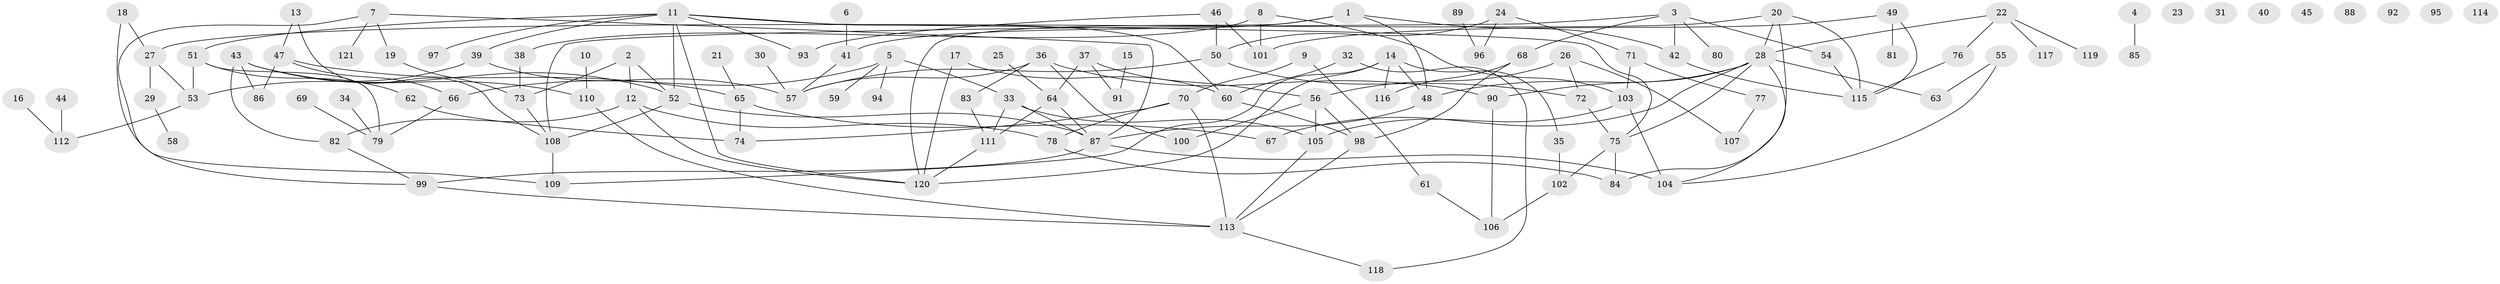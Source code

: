 // Generated by graph-tools (version 1.1) at 2025/25/03/09/25 03:25:17]
// undirected, 121 vertices, 166 edges
graph export_dot {
graph [start="1"]
  node [color=gray90,style=filled];
  1;
  2;
  3;
  4;
  5;
  6;
  7;
  8;
  9;
  10;
  11;
  12;
  13;
  14;
  15;
  16;
  17;
  18;
  19;
  20;
  21;
  22;
  23;
  24;
  25;
  26;
  27;
  28;
  29;
  30;
  31;
  32;
  33;
  34;
  35;
  36;
  37;
  38;
  39;
  40;
  41;
  42;
  43;
  44;
  45;
  46;
  47;
  48;
  49;
  50;
  51;
  52;
  53;
  54;
  55;
  56;
  57;
  58;
  59;
  60;
  61;
  62;
  63;
  64;
  65;
  66;
  67;
  68;
  69;
  70;
  71;
  72;
  73;
  74;
  75;
  76;
  77;
  78;
  79;
  80;
  81;
  82;
  83;
  84;
  85;
  86;
  87;
  88;
  89;
  90;
  91;
  92;
  93;
  94;
  95;
  96;
  97;
  98;
  99;
  100;
  101;
  102;
  103;
  104;
  105;
  106;
  107;
  108;
  109;
  110;
  111;
  112;
  113;
  114;
  115;
  116;
  117;
  118;
  119;
  120;
  121;
  1 -- 41;
  1 -- 42;
  1 -- 48;
  1 -- 120;
  2 -- 12;
  2 -- 52;
  2 -- 73;
  3 -- 42;
  3 -- 54;
  3 -- 68;
  3 -- 80;
  3 -- 108;
  4 -- 85;
  5 -- 33;
  5 -- 59;
  5 -- 66;
  5 -- 94;
  6 -- 41;
  7 -- 19;
  7 -- 87;
  7 -- 99;
  7 -- 121;
  8 -- 38;
  8 -- 101;
  8 -- 103;
  9 -- 61;
  9 -- 70;
  10 -- 110;
  11 -- 39;
  11 -- 51;
  11 -- 52;
  11 -- 60;
  11 -- 75;
  11 -- 93;
  11 -- 97;
  11 -- 120;
  12 -- 78;
  12 -- 82;
  12 -- 120;
  13 -- 47;
  13 -- 108;
  14 -- 35;
  14 -- 48;
  14 -- 109;
  14 -- 116;
  14 -- 120;
  15 -- 91;
  16 -- 112;
  17 -- 60;
  17 -- 120;
  18 -- 27;
  18 -- 109;
  19 -- 73;
  20 -- 27;
  20 -- 28;
  20 -- 84;
  20 -- 115;
  21 -- 65;
  22 -- 28;
  22 -- 76;
  22 -- 117;
  22 -- 119;
  24 -- 50;
  24 -- 71;
  24 -- 96;
  25 -- 64;
  26 -- 56;
  26 -- 72;
  26 -- 107;
  27 -- 29;
  27 -- 53;
  28 -- 48;
  28 -- 63;
  28 -- 67;
  28 -- 75;
  28 -- 90;
  28 -- 104;
  29 -- 58;
  30 -- 57;
  32 -- 60;
  32 -- 118;
  33 -- 87;
  33 -- 105;
  33 -- 111;
  34 -- 79;
  35 -- 102;
  36 -- 57;
  36 -- 83;
  36 -- 90;
  36 -- 100;
  37 -- 56;
  37 -- 64;
  37 -- 91;
  38 -- 73;
  39 -- 53;
  39 -- 57;
  41 -- 57;
  42 -- 115;
  43 -- 52;
  43 -- 82;
  43 -- 86;
  43 -- 110;
  44 -- 112;
  46 -- 50;
  46 -- 93;
  46 -- 101;
  47 -- 65;
  47 -- 66;
  47 -- 86;
  48 -- 87;
  49 -- 81;
  49 -- 101;
  49 -- 115;
  50 -- 57;
  50 -- 72;
  51 -- 53;
  51 -- 62;
  51 -- 79;
  52 -- 87;
  52 -- 108;
  53 -- 112;
  54 -- 115;
  55 -- 63;
  55 -- 104;
  56 -- 98;
  56 -- 100;
  56 -- 105;
  60 -- 98;
  61 -- 106;
  62 -- 74;
  64 -- 87;
  64 -- 111;
  65 -- 67;
  65 -- 74;
  66 -- 79;
  68 -- 98;
  68 -- 116;
  69 -- 79;
  70 -- 74;
  70 -- 78;
  70 -- 113;
  71 -- 77;
  71 -- 103;
  72 -- 75;
  73 -- 108;
  75 -- 84;
  75 -- 102;
  76 -- 115;
  77 -- 107;
  78 -- 84;
  82 -- 99;
  83 -- 111;
  87 -- 99;
  87 -- 104;
  89 -- 96;
  90 -- 106;
  98 -- 113;
  99 -- 113;
  102 -- 106;
  103 -- 104;
  103 -- 105;
  105 -- 113;
  108 -- 109;
  110 -- 113;
  111 -- 120;
  113 -- 118;
}
